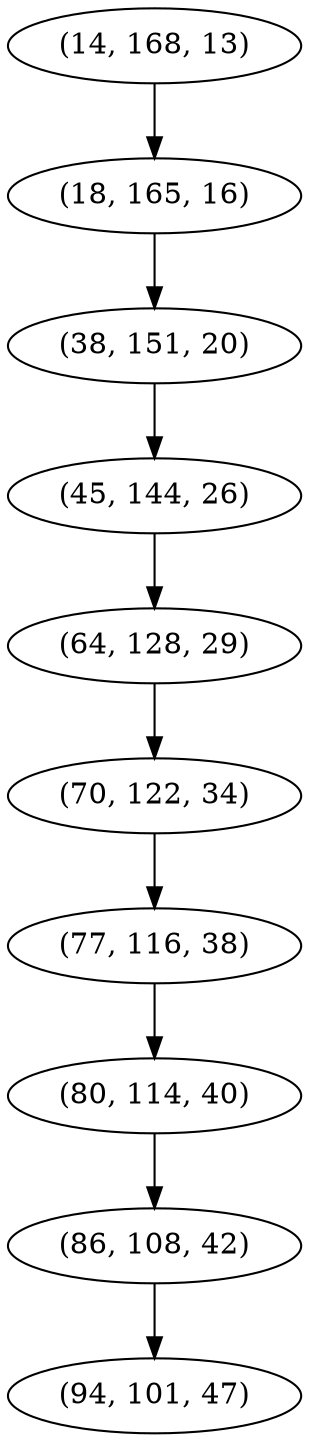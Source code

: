 digraph tree {
    "(14, 168, 13)";
    "(18, 165, 16)";
    "(38, 151, 20)";
    "(45, 144, 26)";
    "(64, 128, 29)";
    "(70, 122, 34)";
    "(77, 116, 38)";
    "(80, 114, 40)";
    "(86, 108, 42)";
    "(94, 101, 47)";
    "(14, 168, 13)" -> "(18, 165, 16)";
    "(18, 165, 16)" -> "(38, 151, 20)";
    "(38, 151, 20)" -> "(45, 144, 26)";
    "(45, 144, 26)" -> "(64, 128, 29)";
    "(64, 128, 29)" -> "(70, 122, 34)";
    "(70, 122, 34)" -> "(77, 116, 38)";
    "(77, 116, 38)" -> "(80, 114, 40)";
    "(80, 114, 40)" -> "(86, 108, 42)";
    "(86, 108, 42)" -> "(94, 101, 47)";
}
